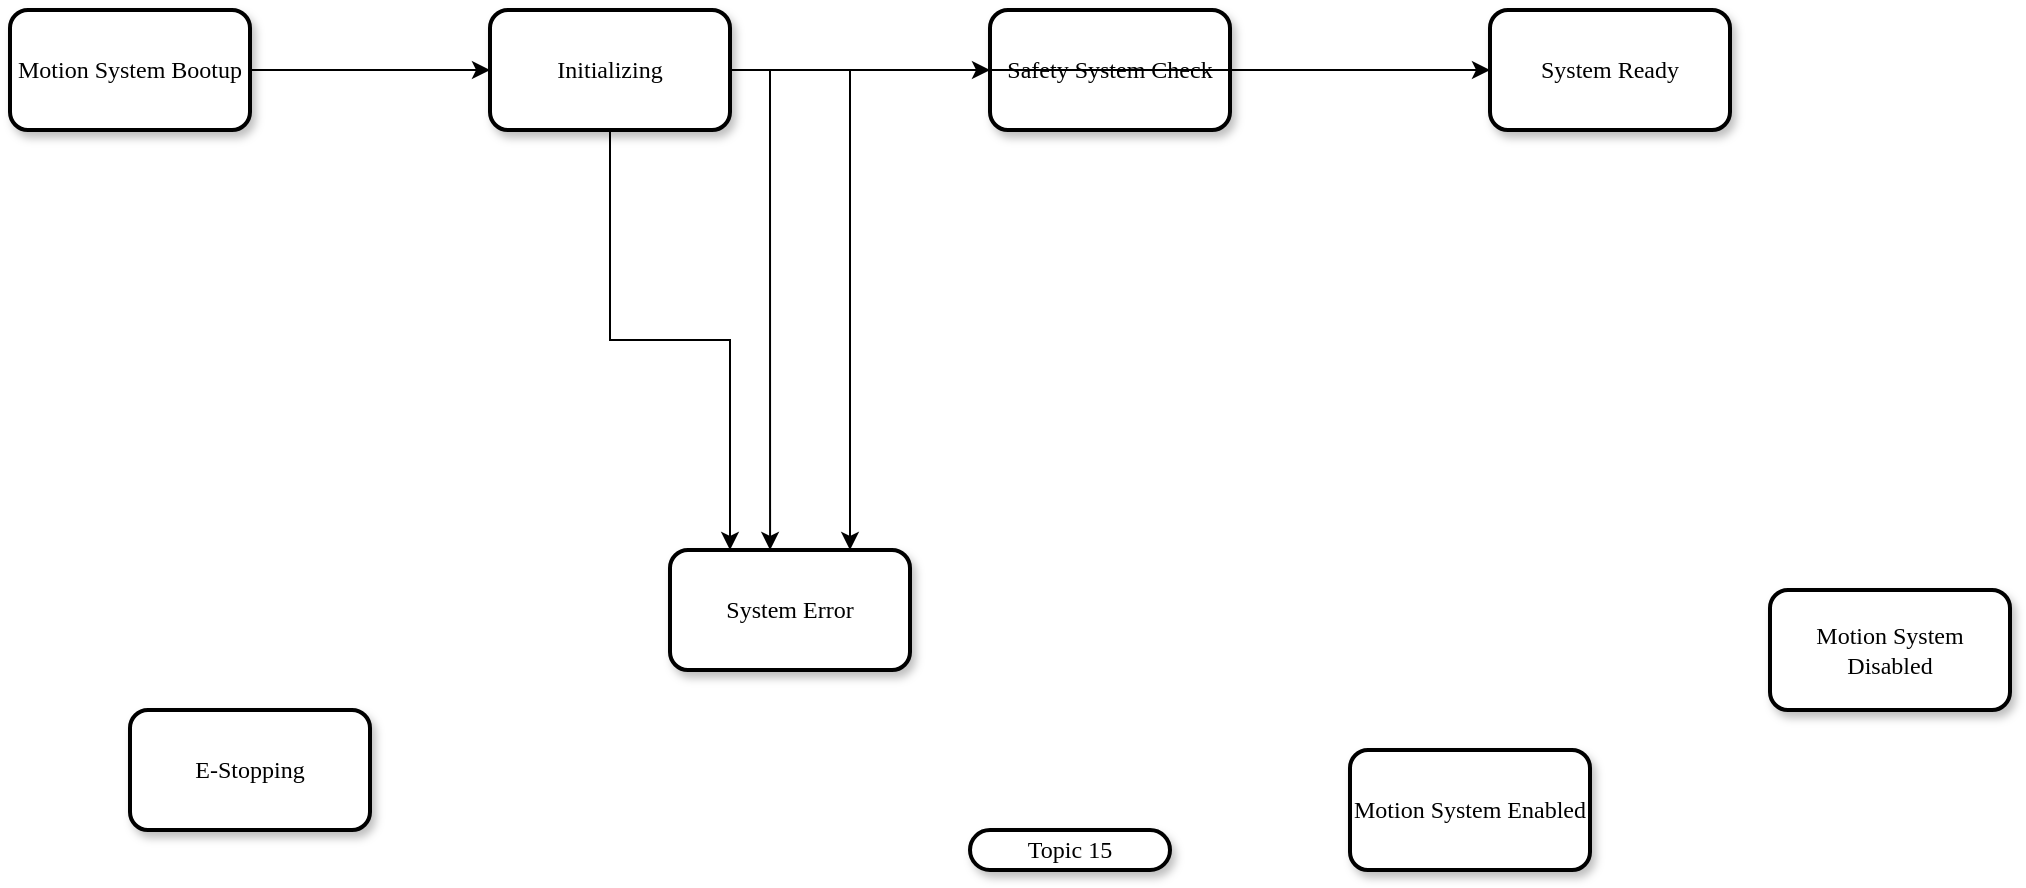 <mxfile version="11.0.2" type="github"><diagram name="Page-1" id="ad52d381-51e7-2e0d-a935-2d0ddd2fd229"><mxGraphModel dx="1019" dy="560" grid="1" gridSize="10" guides="1" tooltips="1" connect="1" arrows="1" fold="1" page="1" pageScale="1" pageWidth="1100" pageHeight="850" background="#ffffff" math="0" shadow="0"><root><mxCell id="0"/><mxCell id="1" parent="0"/><mxCell id="Z16TihVp-izOOuvpqH52-10" style="edgeStyle=orthogonalEdgeStyle;rounded=0;orthogonalLoop=1;jettySize=auto;html=1;entryX=0;entryY=0.5;entryDx=0;entryDy=0;" edge="1" parent="1" source="2c924340bb9dbf6c-51" target="Z16TihVp-izOOuvpqH52-6"><mxGeometry relative="1" as="geometry"/></mxCell><mxCell id="2c924340bb9dbf6c-51" value="Motion System Bootup" style="rounded=1;whiteSpace=wrap;html=1;shadow=1;comic=0;labelBackgroundColor=none;strokeColor=#000000;strokeWidth=2;fillColor=#FFFFFF;fontFamily=Verdana;fontSize=12;fontColor=#000000;align=center;" parent="1" vertex="1"><mxGeometry x="10" y="40" width="120" height="60" as="geometry"/></mxCell><mxCell id="2c924340bb9dbf6c-69" value="&lt;span&gt;Topic 15&lt;/span&gt;" style="whiteSpace=wrap;html=1;rounded=1;shadow=1;comic=0;labelBackgroundColor=none;strokeColor=#000000;strokeWidth=2;fillColor=#FFFFFF;fontFamily=Verdana;fontSize=12;fontColor=#000000;align=center;arcSize=50;" parent="1" vertex="1"><mxGeometry x="490" y="450" width="100" height="20" as="geometry"/></mxCell><mxCell id="Z16TihVp-izOOuvpqH52-9" style="edgeStyle=orthogonalEdgeStyle;rounded=0;orthogonalLoop=1;jettySize=auto;html=1;entryX=0;entryY=0.5;entryDx=0;entryDy=0;" edge="1" parent="1" source="Z16TihVp-izOOuvpqH52-2" target="Z16TihVp-izOOuvpqH52-5"><mxGeometry relative="1" as="geometry"/></mxCell><mxCell id="Z16TihVp-izOOuvpqH52-13" style="edgeStyle=orthogonalEdgeStyle;rounded=0;orthogonalLoop=1;jettySize=auto;html=1;entryX=0.417;entryY=0;entryDx=0;entryDy=0;entryPerimeter=0;" edge="1" parent="1" source="Z16TihVp-izOOuvpqH52-2" target="Z16TihVp-izOOuvpqH52-7"><mxGeometry relative="1" as="geometry"/></mxCell><mxCell id="Z16TihVp-izOOuvpqH52-2" value="Safety System Check" style="rounded=1;whiteSpace=wrap;html=1;shadow=1;comic=0;labelBackgroundColor=none;strokeColor=#000000;strokeWidth=2;fillColor=#FFFFFF;fontFamily=Verdana;fontSize=12;fontColor=#000000;align=center;" vertex="1" parent="1"><mxGeometry x="500" y="40" width="120" height="60" as="geometry"/></mxCell><mxCell id="Z16TihVp-izOOuvpqH52-3" value="Motion System Enabled" style="rounded=1;whiteSpace=wrap;html=1;shadow=1;comic=0;labelBackgroundColor=none;strokeColor=#000000;strokeWidth=2;fillColor=#FFFFFF;fontFamily=Verdana;fontSize=12;fontColor=#000000;align=center;" vertex="1" parent="1"><mxGeometry x="680" y="410" width="120" height="60" as="geometry"/></mxCell><mxCell id="Z16TihVp-izOOuvpqH52-4" value="Motion System&lt;br&gt;Disabled" style="rounded=1;whiteSpace=wrap;html=1;shadow=1;comic=0;labelBackgroundColor=none;strokeColor=#000000;strokeWidth=2;fillColor=#FFFFFF;fontFamily=Verdana;fontSize=12;fontColor=#000000;align=center;" vertex="1" parent="1"><mxGeometry x="890" y="330" width="120" height="60" as="geometry"/></mxCell><mxCell id="Z16TihVp-izOOuvpqH52-14" style="edgeStyle=orthogonalEdgeStyle;rounded=0;orthogonalLoop=1;jettySize=auto;html=1;entryX=0.75;entryY=0;entryDx=0;entryDy=0;" edge="1" parent="1" source="Z16TihVp-izOOuvpqH52-5" target="Z16TihVp-izOOuvpqH52-7"><mxGeometry relative="1" as="geometry"/></mxCell><mxCell id="Z16TihVp-izOOuvpqH52-5" value="System Ready" style="rounded=1;whiteSpace=wrap;html=1;shadow=1;comic=0;labelBackgroundColor=none;strokeColor=#000000;strokeWidth=2;fillColor=#FFFFFF;fontFamily=Verdana;fontSize=12;fontColor=#000000;align=center;" vertex="1" parent="1"><mxGeometry x="750" y="40" width="120" height="60" as="geometry"/></mxCell><mxCell id="Z16TihVp-izOOuvpqH52-11" style="edgeStyle=orthogonalEdgeStyle;rounded=0;orthogonalLoop=1;jettySize=auto;html=1;entryX=0;entryY=0.5;entryDx=0;entryDy=0;" edge="1" parent="1" source="Z16TihVp-izOOuvpqH52-6" target="Z16TihVp-izOOuvpqH52-2"><mxGeometry relative="1" as="geometry"/></mxCell><mxCell id="Z16TihVp-izOOuvpqH52-12" style="edgeStyle=orthogonalEdgeStyle;rounded=0;orthogonalLoop=1;jettySize=auto;html=1;entryX=0.25;entryY=0;entryDx=0;entryDy=0;" edge="1" parent="1" source="Z16TihVp-izOOuvpqH52-6" target="Z16TihVp-izOOuvpqH52-7"><mxGeometry relative="1" as="geometry"/></mxCell><mxCell id="Z16TihVp-izOOuvpqH52-6" value="Initializing" style="rounded=1;whiteSpace=wrap;html=1;shadow=1;comic=0;labelBackgroundColor=none;strokeColor=#000000;strokeWidth=2;fillColor=#FFFFFF;fontFamily=Verdana;fontSize=12;fontColor=#000000;align=center;" vertex="1" parent="1"><mxGeometry x="250" y="40" width="120" height="60" as="geometry"/></mxCell><mxCell id="Z16TihVp-izOOuvpqH52-7" value="System Error" style="rounded=1;whiteSpace=wrap;html=1;shadow=1;comic=0;labelBackgroundColor=none;strokeColor=#000000;strokeWidth=2;fillColor=#FFFFFF;fontFamily=Verdana;fontSize=12;fontColor=#000000;align=center;" vertex="1" parent="1"><mxGeometry x="340" y="310" width="120" height="60" as="geometry"/></mxCell><mxCell id="Z16TihVp-izOOuvpqH52-8" value="E-Stopping" style="rounded=1;whiteSpace=wrap;html=1;shadow=1;comic=0;labelBackgroundColor=none;strokeColor=#000000;strokeWidth=2;fillColor=#FFFFFF;fontFamily=Verdana;fontSize=12;fontColor=#000000;align=center;" vertex="1" parent="1"><mxGeometry x="70" y="390" width="120" height="60" as="geometry"/></mxCell></root></mxGraphModel></diagram></mxfile>